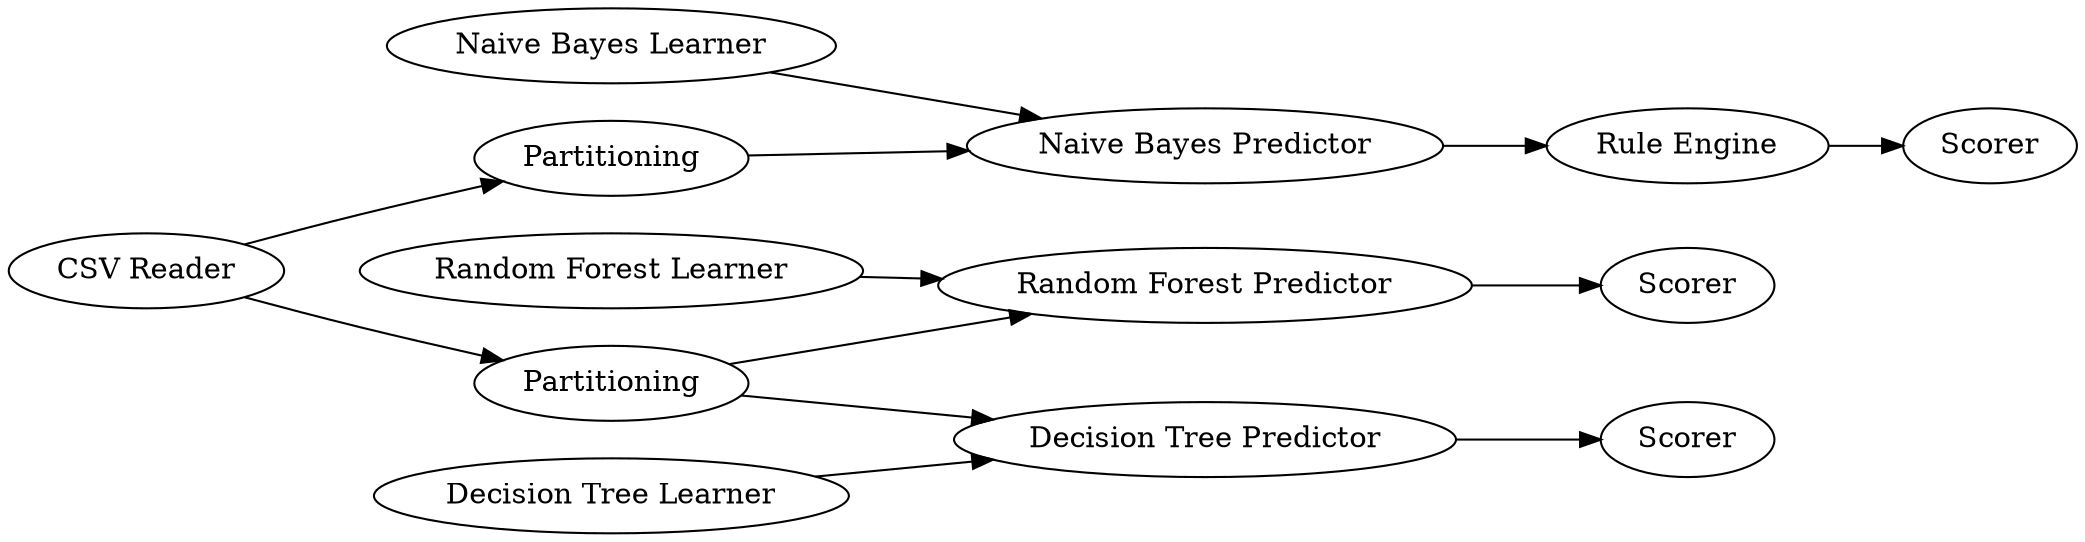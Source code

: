 digraph {
	"3105491693284105349_14" [label="Rule Engine"]
	"3105491693284105349_7" [label=Partitioning]
	"3105491693284105349_1" [label="CSV Reader"]
	"3200588402867144504_9" [label="Random Forest Predictor"]
	"3105491693284105349_6" [label=Scorer]
	"-4076421419161130997_11" [label="Naive Bayes Learner"]
	"-4076421419161130997_12" [label="Naive Bayes Predictor"]
	"3200588402867144504_8" [label="Random Forest Learner"]
	"3105491693284105349_13" [label=Partitioning]
	"3105491693284105349_15" [label=Scorer]
	"9100664518539741241_3" [label="Decision Tree Predictor"]
	"3105491693284105349_10" [label=Scorer]
	"9100664518539741241_2" [label="Decision Tree Learner"]
	"3200588402867144504_8" -> "3200588402867144504_9"
	"3105491693284105349_14" -> "3105491693284105349_15"
	"3105491693284105349_7" -> "3200588402867144504_9"
	"3105491693284105349_7" -> "9100664518539741241_3"
	"3105491693284105349_13" -> "-4076421419161130997_12"
	"9100664518539741241_2" -> "9100664518539741241_3"
	"9100664518539741241_3" -> "3105491693284105349_6"
	"3105491693284105349_1" -> "3105491693284105349_7"
	"3105491693284105349_1" -> "3105491693284105349_13"
	"-4076421419161130997_11" -> "-4076421419161130997_12"
	"3200588402867144504_9" -> "3105491693284105349_10"
	"-4076421419161130997_12" -> "3105491693284105349_14"
	rankdir=LR
}
